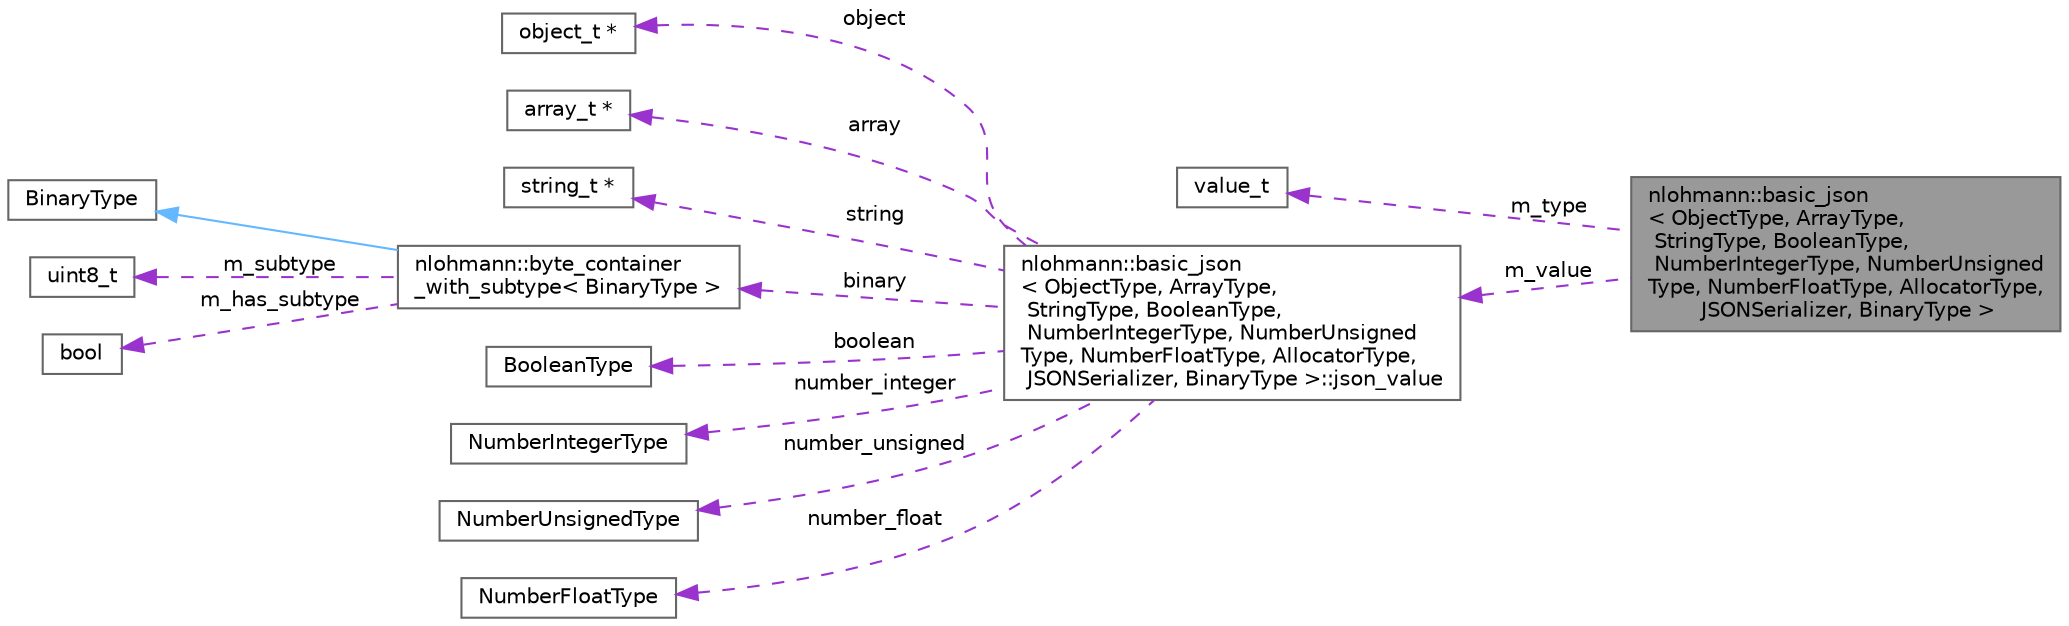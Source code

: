 digraph "nlohmann::basic_json&lt; ObjectType, ArrayType, StringType, BooleanType, NumberIntegerType, NumberUnsignedType, NumberFloatType, AllocatorType, JSONSerializer, BinaryType &gt;"
{
 // LATEX_PDF_SIZE
  bgcolor="transparent";
  edge [fontname=Helvetica,fontsize=10,labelfontname=Helvetica,labelfontsize=10];
  node [fontname=Helvetica,fontsize=10,shape=box,height=0.2,width=0.4];
  rankdir="LR";
  Node1 [label="nlohmann::basic_json\l\< ObjectType, ArrayType,\l StringType, BooleanType,\l NumberIntegerType, NumberUnsigned\lType, NumberFloatType, AllocatorType,\l JSONSerializer, BinaryType \>",height=0.2,width=0.4,color="gray40", fillcolor="grey60", style="filled", fontcolor="black",tooltip="a class to store JSON values"];
  Node2 -> Node1 [dir="back",color="darkorchid3",style="dashed",label=" m_type" ];
  Node2 [label="value_t",height=0.2,width=0.4,color="gray40", fillcolor="white", style="filled",tooltip=" "];
  Node3 -> Node1 [dir="back",color="darkorchid3",style="dashed",label=" m_value" ];
  Node3 [label="nlohmann::basic_json\l\< ObjectType, ArrayType,\l StringType, BooleanType,\l NumberIntegerType, NumberUnsigned\lType, NumberFloatType, AllocatorType,\l JSONSerializer, BinaryType \>::json_value",height=0.2,width=0.4,color="gray40", fillcolor="white", style="filled",URL="$a02059.html",tooltip="a JSON value"];
  Node4 -> Node3 [dir="back",color="darkorchid3",style="dashed",label=" object" ];
  Node4 [label="object_t *",height=0.2,width=0.4,color="gray40", fillcolor="white", style="filled",tooltip=" "];
  Node5 -> Node3 [dir="back",color="darkorchid3",style="dashed",label=" array" ];
  Node5 [label="array_t *",height=0.2,width=0.4,color="gray40", fillcolor="white", style="filled",tooltip=" "];
  Node6 -> Node3 [dir="back",color="darkorchid3",style="dashed",label=" string" ];
  Node6 [label="string_t *",height=0.2,width=0.4,color="gray40", fillcolor="white", style="filled",tooltip=" "];
  Node7 -> Node3 [dir="back",color="darkorchid3",style="dashed",label=" binary" ];
  Node7 [label="nlohmann::byte_container\l_with_subtype\< BinaryType \>",height=0.2,width=0.4,color="gray40", fillcolor="white", style="filled",URL="$a01915.html",tooltip="an internal type for a backed binary type"];
  Node8 -> Node7 [dir="back",color="steelblue1",style="solid"];
  Node8 [label="BinaryType",height=0.2,width=0.4,color="gray40", fillcolor="white", style="filled",URL="$a03507.html",tooltip=" "];
  Node9 -> Node7 [dir="back",color="darkorchid3",style="dashed",label=" m_subtype" ];
  Node9 [label="uint8_t",height=0.2,width=0.4,color="gray40", fillcolor="white", style="filled",tooltip=" "];
  Node10 -> Node7 [dir="back",color="darkorchid3",style="dashed",label=" m_has_subtype" ];
  Node10 [label="bool",height=0.2,width=0.4,color="gray40", fillcolor="white", style="filled",tooltip=" "];
  Node11 -> Node3 [dir="back",color="darkorchid3",style="dashed",label=" boolean" ];
  Node11 [label="BooleanType",height=0.2,width=0.4,color="gray40", fillcolor="white", style="filled",tooltip=" "];
  Node12 -> Node3 [dir="back",color="darkorchid3",style="dashed",label=" number_integer" ];
  Node12 [label="NumberIntegerType",height=0.2,width=0.4,color="gray40", fillcolor="white", style="filled",tooltip=" "];
  Node13 -> Node3 [dir="back",color="darkorchid3",style="dashed",label=" number_unsigned" ];
  Node13 [label="NumberUnsignedType",height=0.2,width=0.4,color="gray40", fillcolor="white", style="filled",tooltip=" "];
  Node14 -> Node3 [dir="back",color="darkorchid3",style="dashed",label=" number_float" ];
  Node14 [label="NumberFloatType",height=0.2,width=0.4,color="gray40", fillcolor="white", style="filled",tooltip=" "];
}
